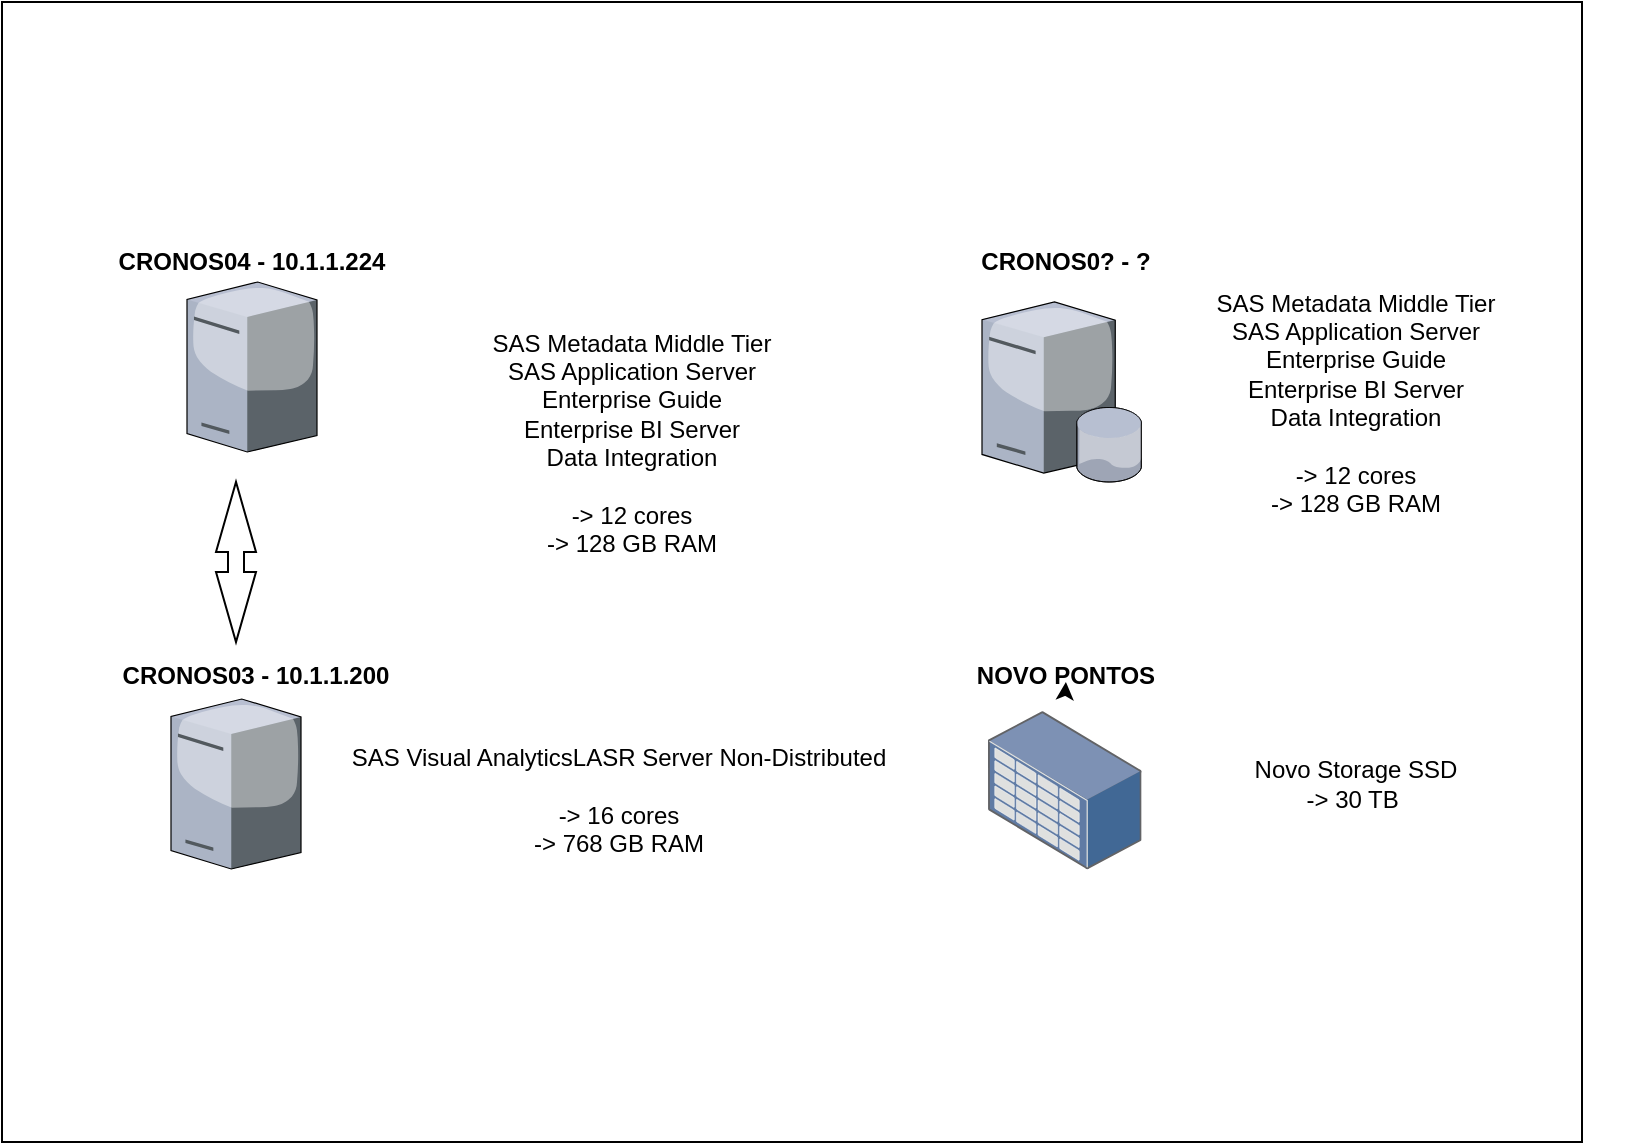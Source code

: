 <mxfile version="10.6.7" type="github"><diagram id="seWyTeBt8ZovA1XMAHK-" name="Page-1"><mxGraphModel dx="1394" dy="764" grid="1" gridSize="10" guides="1" tooltips="1" connect="1" arrows="1" fold="1" page="1" pageScale="1" pageWidth="827" pageHeight="1169" math="0" shadow="0"><root><mxCell id="0"/><mxCell id="1" parent="0"/><mxCell id="SAkJzKNVtvetInV7V3f4-1" value="" style="rounded=0;whiteSpace=wrap;html=1;" parent="1" vertex="1"><mxGeometry x="40" y="70" width="790" height="570" as="geometry"/></mxCell><mxCell id="SAkJzKNVtvetInV7V3f4-3" value="" style="verticalLabelPosition=bottom;aspect=fixed;html=1;verticalAlign=top;strokeColor=none;align=center;outlineConnect=0;shape=mxgraph.citrix.database_server;" parent="1" vertex="1"><mxGeometry x="530" y="220" width="80" height="90" as="geometry"/></mxCell><mxCell id="SAkJzKNVtvetInV7V3f4-5" value="&lt;b&gt;&lt;font&gt;CRONOS04 - 10.1.1.224&lt;/font&gt;&lt;/b&gt;" style="text;html=1;strokeColor=none;fillColor=none;align=center;verticalAlign=middle;whiteSpace=wrap;rounded=0;" parent="1" vertex="1"><mxGeometry x="90" y="190" width="150" height="20" as="geometry"/></mxCell><mxCell id="SAkJzKNVtvetInV7V3f4-6" value="&lt;b&gt;&lt;font&gt;CRONOS03 - 10.1.1.200&lt;/font&gt;&lt;/b&gt;&lt;br&gt;" style="text;html=1;strokeColor=none;fillColor=none;align=center;verticalAlign=middle;whiteSpace=wrap;rounded=0;" parent="1" vertex="1"><mxGeometry x="87" y="397" width="160" height="20" as="geometry"/></mxCell><mxCell id="SAkJzKNVtvetInV7V3f4-7" value="&lt;span&gt;SAS Visual &lt;/span&gt;&lt;span&gt;Analytics&lt;/span&gt;&lt;span&gt;LASR Server Non-&lt;/span&gt;&lt;span&gt;Distributed&lt;/span&gt;&lt;br&gt;&lt;br&gt;-&amp;gt; 16 cores&lt;br&gt;-&amp;gt; 768 GB RAM&lt;br&gt;" style="text;html=1;strokeColor=none;fillColor=none;align=center;verticalAlign=middle;whiteSpace=wrap;rounded=0;" parent="1" vertex="1"><mxGeometry x="207" y="458" width="283" height="22" as="geometry"/></mxCell><mxCell id="SAkJzKNVtvetInV7V3f4-8" value="SAS Metadata Middle Tier&lt;br&gt;SAS Application Server&lt;br&gt;Enterprise Guide&lt;br&gt;Enterprise BI Server&lt;br&gt;Data Integration&lt;br&gt;&lt;br&gt;-&amp;gt; 12 cores&lt;br&gt;-&amp;gt; 128 GB RAM&lt;br&gt;&lt;br&gt;&lt;br&gt;" style="text;html=1;strokeColor=none;fillColor=none;align=center;verticalAlign=middle;whiteSpace=wrap;rounded=0;" parent="1" vertex="1"><mxGeometry x="210" y="240" width="290" height="130" as="geometry"/></mxCell><mxCell id="11FCSzFybUVA88wSjv2M-1" value="" style="html=1;shadow=0;dashed=0;align=center;verticalAlign=middle;shape=mxgraph.arrows2.twoWayArrow;dy=0.6;dx=35;direction=south;" vertex="1" parent="1"><mxGeometry x="147" y="310" width="20" height="80" as="geometry"/></mxCell><mxCell id="11FCSzFybUVA88wSjv2M-4" value="" style="points=[];aspect=fixed;html=1;align=center;shadow=0;dashed=0;image;image=img/lib/allied_telesis/storage/Datacenter_Server_Storage_Unit_Large.svg;" vertex="1" parent="1"><mxGeometry x="533" y="424.5" width="76.8" height="79.2" as="geometry"/></mxCell><mxCell id="11FCSzFybUVA88wSjv2M-7" value="&lt;b&gt;&lt;font&gt;NOVO PONTOS&lt;/font&gt;&lt;/b&gt;" style="text;html=1;strokeColor=none;fillColor=none;align=center;verticalAlign=middle;whiteSpace=wrap;rounded=0;" vertex="1" parent="1"><mxGeometry x="496.5" y="397" width="150" height="20" as="geometry"/></mxCell><mxCell id="11FCSzFybUVA88wSjv2M-8" value="Novo Storage SSD&lt;br&gt;-&amp;gt; 30 TB&amp;nbsp;&lt;br&gt;" style="text;html=1;strokeColor=none;fillColor=none;align=center;verticalAlign=middle;whiteSpace=wrap;rounded=0;" vertex="1" parent="1"><mxGeometry x="616.5" y="431.5" width="200" height="59" as="geometry"/></mxCell><mxCell id="11FCSzFybUVA88wSjv2M-12" style="edgeStyle=orthogonalEdgeStyle;rounded=0;orthogonalLoop=1;jettySize=auto;html=1;exitX=0.5;exitY=1;exitDx=0;exitDy=0;entryX=0.503;entryY=0.65;entryDx=0;entryDy=0;entryPerimeter=0;" edge="1" parent="1" source="11FCSzFybUVA88wSjv2M-7" target="11FCSzFybUVA88wSjv2M-7"><mxGeometry relative="1" as="geometry"/></mxCell><mxCell id="11FCSzFybUVA88wSjv2M-13" value="&lt;b&gt;&lt;font&gt;CRONOS0? - ?&lt;/font&gt;&lt;/b&gt;" style="text;html=1;strokeColor=none;fillColor=none;align=center;verticalAlign=middle;whiteSpace=wrap;rounded=0;" vertex="1" parent="1"><mxGeometry x="496.5" y="190" width="150" height="20" as="geometry"/></mxCell><mxCell id="11FCSzFybUVA88wSjv2M-14" value="SAS Metadata Middle Tier&lt;br&gt;SAS Application Server&lt;br&gt;Enterprise Guide&lt;br&gt;Enterprise BI Server&lt;br&gt;Data Integration&lt;br&gt;&lt;br&gt;-&amp;gt; 12 cores&lt;br&gt;-&amp;gt; 128 GB RAM&lt;br&gt;&lt;br&gt;&lt;br&gt;" style="text;html=1;strokeColor=none;fillColor=none;align=center;verticalAlign=middle;whiteSpace=wrap;rounded=0;" vertex="1" parent="1"><mxGeometry x="571.5" y="220" width="290" height="130" as="geometry"/></mxCell><mxCell id="11FCSzFybUVA88wSjv2M-16" value="" style="verticalLabelPosition=bottom;aspect=fixed;html=1;verticalAlign=top;strokeColor=none;align=center;outlineConnect=0;shape=mxgraph.citrix.license_server;" vertex="1" parent="1"><mxGeometry x="124.5" y="418.5" width="65" height="85" as="geometry"/></mxCell><mxCell id="11FCSzFybUVA88wSjv2M-17" value="" style="verticalLabelPosition=bottom;aspect=fixed;html=1;verticalAlign=top;strokeColor=none;align=center;outlineConnect=0;shape=mxgraph.citrix.license_server;" vertex="1" parent="1"><mxGeometry x="132.5" y="210" width="65" height="85" as="geometry"/></mxCell></root></mxGraphModel></diagram></mxfile>